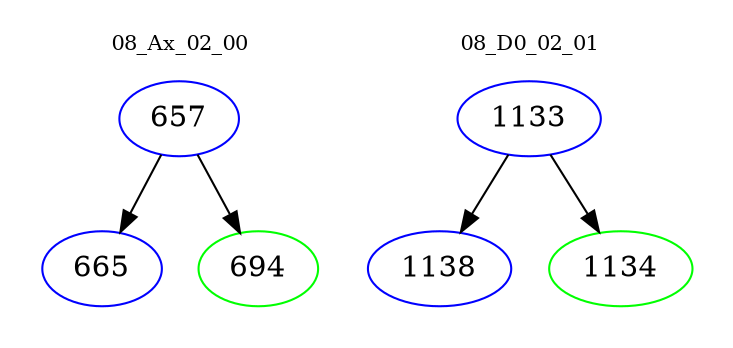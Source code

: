 digraph{
subgraph cluster_0 {
color = white
label = "08_Ax_02_00";
fontsize=10;
T0_657 [label="657", color="blue"]
T0_657 -> T0_665 [color="black"]
T0_665 [label="665", color="blue"]
T0_657 -> T0_694 [color="black"]
T0_694 [label="694", color="green"]
}
subgraph cluster_1 {
color = white
label = "08_D0_02_01";
fontsize=10;
T1_1133 [label="1133", color="blue"]
T1_1133 -> T1_1138 [color="black"]
T1_1138 [label="1138", color="blue"]
T1_1133 -> T1_1134 [color="black"]
T1_1134 [label="1134", color="green"]
}
}
